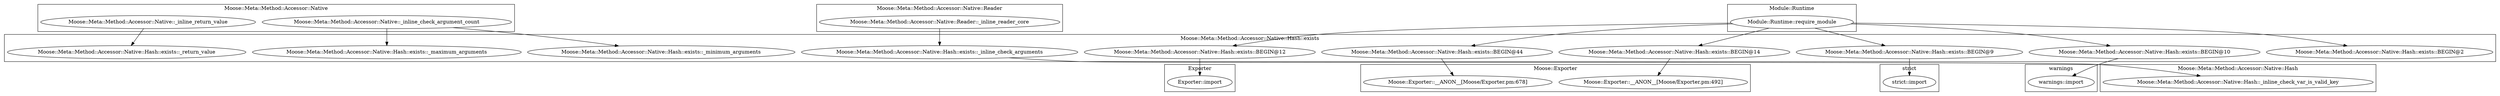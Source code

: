 digraph {
graph [overlap=false]
subgraph cluster_Moose_Meta_Method_Accessor_Native_Hash {
	label="Moose::Meta::Method::Accessor::Native::Hash";
	"Moose::Meta::Method::Accessor::Native::Hash::_inline_check_var_is_valid_key";
}
subgraph cluster_Moose_Meta_Method_Accessor_Native {
	label="Moose::Meta::Method::Accessor::Native";
	"Moose::Meta::Method::Accessor::Native::_inline_check_argument_count";
	"Moose::Meta::Method::Accessor::Native::_inline_return_value";
}
subgraph cluster_warnings {
	label="warnings";
	"warnings::import";
}
subgraph cluster_Moose_Meta_Method_Accessor_Native_Reader {
	label="Moose::Meta::Method::Accessor::Native::Reader";
	"Moose::Meta::Method::Accessor::Native::Reader::_inline_reader_core";
}
subgraph cluster_Module_Runtime {
	label="Module::Runtime";
	"Module::Runtime::require_module";
}
subgraph cluster_Exporter {
	label="Exporter";
	"Exporter::import";
}
subgraph cluster_Moose_Meta_Method_Accessor_Native_Hash_exists {
	label="Moose::Meta::Method::Accessor::Native::Hash::exists";
	"Moose::Meta::Method::Accessor::Native::Hash::exists::BEGIN@12";
	"Moose::Meta::Method::Accessor::Native::Hash::exists::BEGIN@44";
	"Moose::Meta::Method::Accessor::Native::Hash::exists::BEGIN@9";
	"Moose::Meta::Method::Accessor::Native::Hash::exists::_minimum_arguments";
	"Moose::Meta::Method::Accessor::Native::Hash::exists::BEGIN@2";
	"Moose::Meta::Method::Accessor::Native::Hash::exists::BEGIN@10";
	"Moose::Meta::Method::Accessor::Native::Hash::exists::_inline_check_arguments";
	"Moose::Meta::Method::Accessor::Native::Hash::exists::_return_value";
	"Moose::Meta::Method::Accessor::Native::Hash::exists::BEGIN@14";
	"Moose::Meta::Method::Accessor::Native::Hash::exists::_maximum_arguments";
}
subgraph cluster_Moose_Exporter {
	label="Moose::Exporter";
	"Moose::Exporter::__ANON__[Moose/Exporter.pm:492]";
	"Moose::Exporter::__ANON__[Moose/Exporter.pm:678]";
}
subgraph cluster_strict {
	label="strict";
	"strict::import";
}
"Module::Runtime::require_module" -> "Moose::Meta::Method::Accessor::Native::Hash::exists::BEGIN@2";
"Module::Runtime::require_module" -> "Moose::Meta::Method::Accessor::Native::Hash::exists::BEGIN@10";
"Module::Runtime::require_module" -> "Moose::Meta::Method::Accessor::Native::Hash::exists::BEGIN@44";
"Moose::Meta::Method::Accessor::Native::_inline_check_argument_count" -> "Moose::Meta::Method::Accessor::Native::Hash::exists::_maximum_arguments";
"Moose::Meta::Method::Accessor::Native::Reader::_inline_reader_core" -> "Moose::Meta::Method::Accessor::Native::Hash::exists::_inline_check_arguments";
"Moose::Meta::Method::Accessor::Native::Hash::exists::BEGIN@9" -> "strict::import";
"Moose::Meta::Method::Accessor::Native::Hash::exists::BEGIN@44" -> "Moose::Exporter::__ANON__[Moose/Exporter.pm:678]";
"Moose::Meta::Method::Accessor::Native::Hash::exists::BEGIN@14" -> "Moose::Exporter::__ANON__[Moose/Exporter.pm:492]";
"Module::Runtime::require_module" -> "Moose::Meta::Method::Accessor::Native::Hash::exists::BEGIN@9";
"Moose::Meta::Method::Accessor::Native::Hash::exists::BEGIN@12" -> "Exporter::import";
"Moose::Meta::Method::Accessor::Native::Hash::exists::BEGIN@10" -> "warnings::import";
"Moose::Meta::Method::Accessor::Native::Hash::exists::_inline_check_arguments" -> "Moose::Meta::Method::Accessor::Native::Hash::_inline_check_var_is_valid_key";
"Module::Runtime::require_module" -> "Moose::Meta::Method::Accessor::Native::Hash::exists::BEGIN@14";
"Moose::Meta::Method::Accessor::Native::_inline_check_argument_count" -> "Moose::Meta::Method::Accessor::Native::Hash::exists::_minimum_arguments";
"Module::Runtime::require_module" -> "Moose::Meta::Method::Accessor::Native::Hash::exists::BEGIN@12";
"Moose::Meta::Method::Accessor::Native::_inline_return_value" -> "Moose::Meta::Method::Accessor::Native::Hash::exists::_return_value";
}
